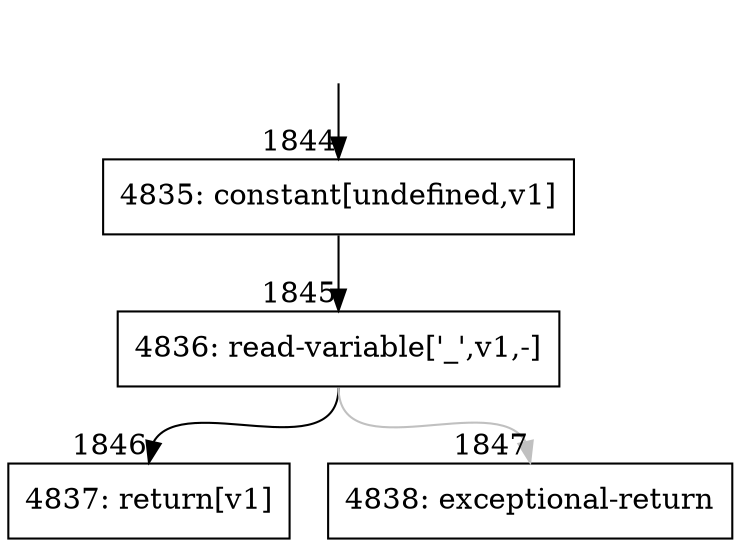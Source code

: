 digraph {
rankdir="TD"
BB_entry167[shape=none,label=""];
BB_entry167 -> BB1844 [tailport=s, headport=n, headlabel="    1844"]
BB1844 [shape=record label="{4835: constant[undefined,v1]}" ] 
BB1844 -> BB1845 [tailport=s, headport=n, headlabel="      1845"]
BB1845 [shape=record label="{4836: read-variable['_',v1,-]}" ] 
BB1845 -> BB1846 [tailport=s, headport=n, headlabel="      1846"]
BB1845 -> BB1847 [tailport=s, headport=n, color=gray, headlabel="      1847"]
BB1846 [shape=record label="{4837: return[v1]}" ] 
BB1847 [shape=record label="{4838: exceptional-return}" ] 
//#$~ 1545
}
